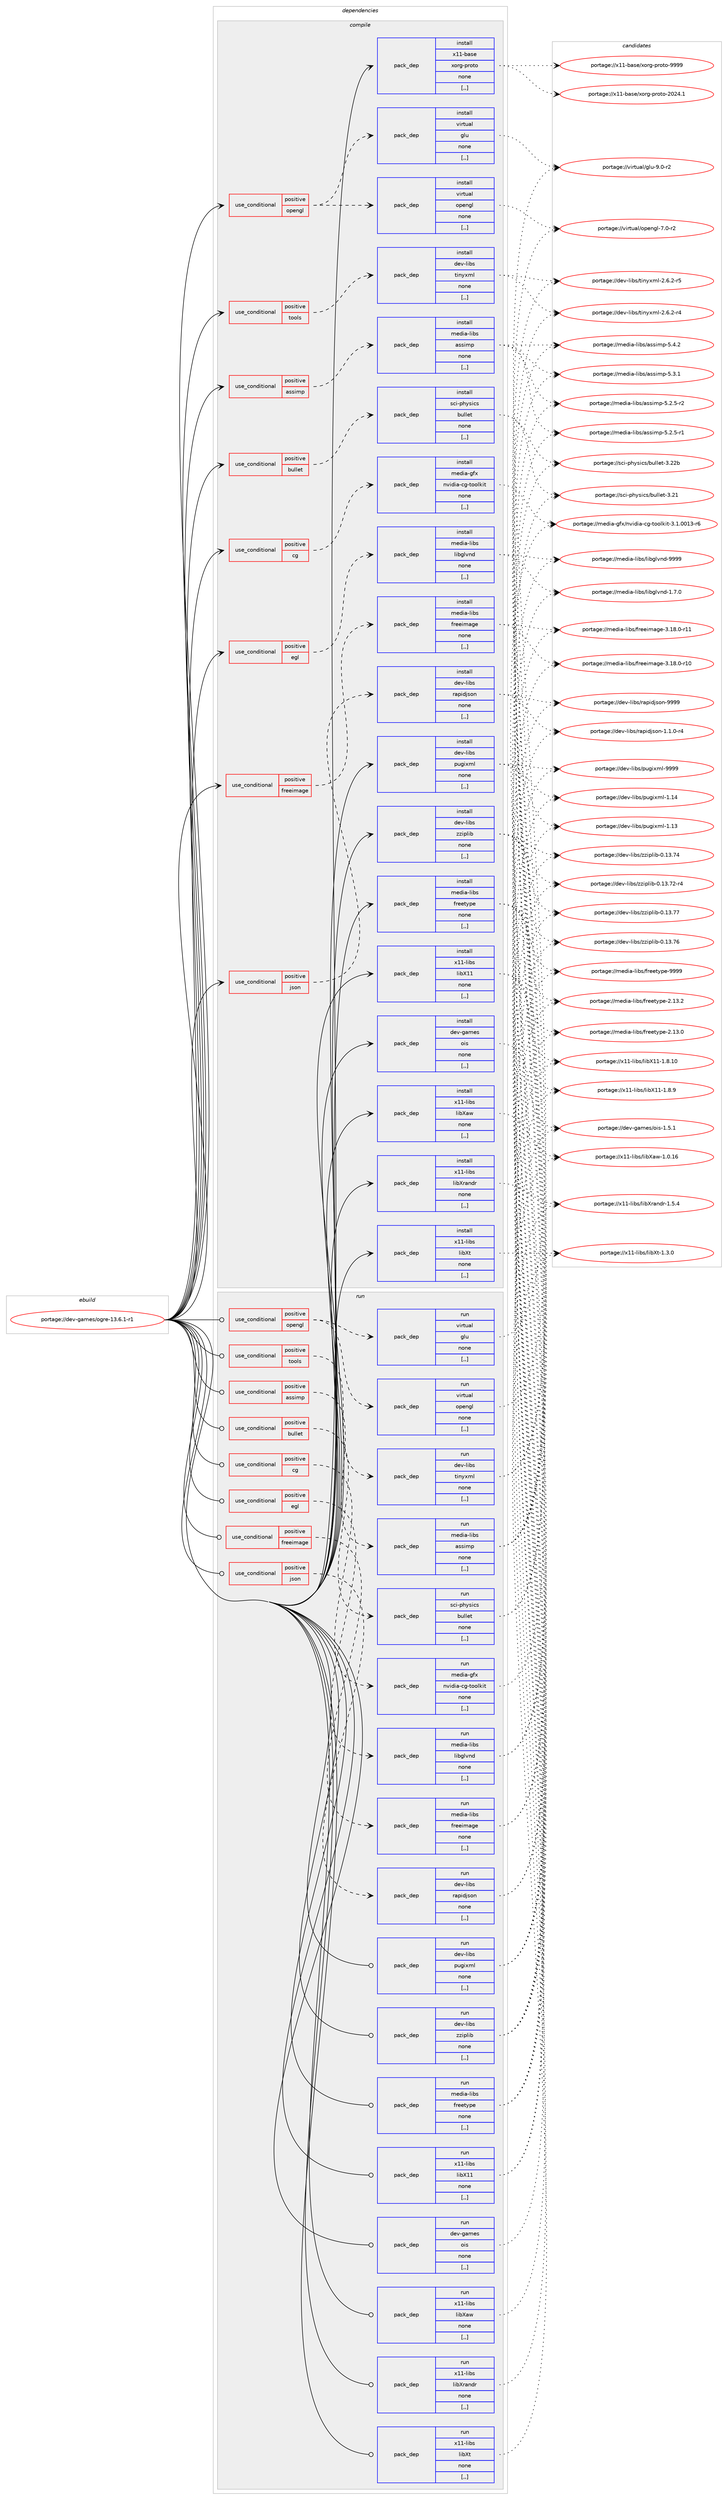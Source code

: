 digraph prolog {

# *************
# Graph options
# *************

newrank=true;
concentrate=true;
compound=true;
graph [rankdir=LR,fontname=Helvetica,fontsize=10,ranksep=1.5];#, ranksep=2.5, nodesep=0.2];
edge  [arrowhead=vee];
node  [fontname=Helvetica,fontsize=10];

# **********
# The ebuild
# **********

subgraph cluster_leftcol {
color=gray;
label=<<i>ebuild</i>>;
id [label="portage://dev-games/ogre-13.6.1-r1", color=red, width=4, href="../dev-games/ogre-13.6.1-r1.svg"];
}

# ****************
# The dependencies
# ****************

subgraph cluster_midcol {
color=gray;
label=<<i>dependencies</i>>;
subgraph cluster_compile {
fillcolor="#eeeeee";
style=filled;
label=<<i>compile</i>>;
subgraph cond19780 {
dependency75201 [label=<<TABLE BORDER="0" CELLBORDER="1" CELLSPACING="0" CELLPADDING="4"><TR><TD ROWSPAN="3" CELLPADDING="10">use_conditional</TD></TR><TR><TD>positive</TD></TR><TR><TD>assimp</TD></TR></TABLE>>, shape=none, color=red];
subgraph pack54467 {
dependency75202 [label=<<TABLE BORDER="0" CELLBORDER="1" CELLSPACING="0" CELLPADDING="4" WIDTH="220"><TR><TD ROWSPAN="6" CELLPADDING="30">pack_dep</TD></TR><TR><TD WIDTH="110">install</TD></TR><TR><TD>media-libs</TD></TR><TR><TD>assimp</TD></TR><TR><TD>none</TD></TR><TR><TD>[,,]</TD></TR></TABLE>>, shape=none, color=blue];
}
dependency75201:e -> dependency75202:w [weight=20,style="dashed",arrowhead="vee"];
}
id:e -> dependency75201:w [weight=20,style="solid",arrowhead="vee"];
subgraph cond19781 {
dependency75203 [label=<<TABLE BORDER="0" CELLBORDER="1" CELLSPACING="0" CELLPADDING="4"><TR><TD ROWSPAN="3" CELLPADDING="10">use_conditional</TD></TR><TR><TD>positive</TD></TR><TR><TD>bullet</TD></TR></TABLE>>, shape=none, color=red];
subgraph pack54468 {
dependency75204 [label=<<TABLE BORDER="0" CELLBORDER="1" CELLSPACING="0" CELLPADDING="4" WIDTH="220"><TR><TD ROWSPAN="6" CELLPADDING="30">pack_dep</TD></TR><TR><TD WIDTH="110">install</TD></TR><TR><TD>sci-physics</TD></TR><TR><TD>bullet</TD></TR><TR><TD>none</TD></TR><TR><TD>[,,]</TD></TR></TABLE>>, shape=none, color=blue];
}
dependency75203:e -> dependency75204:w [weight=20,style="dashed",arrowhead="vee"];
}
id:e -> dependency75203:w [weight=20,style="solid",arrowhead="vee"];
subgraph cond19782 {
dependency75205 [label=<<TABLE BORDER="0" CELLBORDER="1" CELLSPACING="0" CELLPADDING="4"><TR><TD ROWSPAN="3" CELLPADDING="10">use_conditional</TD></TR><TR><TD>positive</TD></TR><TR><TD>cg</TD></TR></TABLE>>, shape=none, color=red];
subgraph pack54469 {
dependency75206 [label=<<TABLE BORDER="0" CELLBORDER="1" CELLSPACING="0" CELLPADDING="4" WIDTH="220"><TR><TD ROWSPAN="6" CELLPADDING="30">pack_dep</TD></TR><TR><TD WIDTH="110">install</TD></TR><TR><TD>media-gfx</TD></TR><TR><TD>nvidia-cg-toolkit</TD></TR><TR><TD>none</TD></TR><TR><TD>[,,]</TD></TR></TABLE>>, shape=none, color=blue];
}
dependency75205:e -> dependency75206:w [weight=20,style="dashed",arrowhead="vee"];
}
id:e -> dependency75205:w [weight=20,style="solid",arrowhead="vee"];
subgraph cond19783 {
dependency75207 [label=<<TABLE BORDER="0" CELLBORDER="1" CELLSPACING="0" CELLPADDING="4"><TR><TD ROWSPAN="3" CELLPADDING="10">use_conditional</TD></TR><TR><TD>positive</TD></TR><TR><TD>egl</TD></TR></TABLE>>, shape=none, color=red];
subgraph pack54470 {
dependency75208 [label=<<TABLE BORDER="0" CELLBORDER="1" CELLSPACING="0" CELLPADDING="4" WIDTH="220"><TR><TD ROWSPAN="6" CELLPADDING="30">pack_dep</TD></TR><TR><TD WIDTH="110">install</TD></TR><TR><TD>media-libs</TD></TR><TR><TD>libglvnd</TD></TR><TR><TD>none</TD></TR><TR><TD>[,,]</TD></TR></TABLE>>, shape=none, color=blue];
}
dependency75207:e -> dependency75208:w [weight=20,style="dashed",arrowhead="vee"];
}
id:e -> dependency75207:w [weight=20,style="solid",arrowhead="vee"];
subgraph cond19784 {
dependency75209 [label=<<TABLE BORDER="0" CELLBORDER="1" CELLSPACING="0" CELLPADDING="4"><TR><TD ROWSPAN="3" CELLPADDING="10">use_conditional</TD></TR><TR><TD>positive</TD></TR><TR><TD>freeimage</TD></TR></TABLE>>, shape=none, color=red];
subgraph pack54471 {
dependency75210 [label=<<TABLE BORDER="0" CELLBORDER="1" CELLSPACING="0" CELLPADDING="4" WIDTH="220"><TR><TD ROWSPAN="6" CELLPADDING="30">pack_dep</TD></TR><TR><TD WIDTH="110">install</TD></TR><TR><TD>media-libs</TD></TR><TR><TD>freeimage</TD></TR><TR><TD>none</TD></TR><TR><TD>[,,]</TD></TR></TABLE>>, shape=none, color=blue];
}
dependency75209:e -> dependency75210:w [weight=20,style="dashed",arrowhead="vee"];
}
id:e -> dependency75209:w [weight=20,style="solid",arrowhead="vee"];
subgraph cond19785 {
dependency75211 [label=<<TABLE BORDER="0" CELLBORDER="1" CELLSPACING="0" CELLPADDING="4"><TR><TD ROWSPAN="3" CELLPADDING="10">use_conditional</TD></TR><TR><TD>positive</TD></TR><TR><TD>json</TD></TR></TABLE>>, shape=none, color=red];
subgraph pack54472 {
dependency75212 [label=<<TABLE BORDER="0" CELLBORDER="1" CELLSPACING="0" CELLPADDING="4" WIDTH="220"><TR><TD ROWSPAN="6" CELLPADDING="30">pack_dep</TD></TR><TR><TD WIDTH="110">install</TD></TR><TR><TD>dev-libs</TD></TR><TR><TD>rapidjson</TD></TR><TR><TD>none</TD></TR><TR><TD>[,,]</TD></TR></TABLE>>, shape=none, color=blue];
}
dependency75211:e -> dependency75212:w [weight=20,style="dashed",arrowhead="vee"];
}
id:e -> dependency75211:w [weight=20,style="solid",arrowhead="vee"];
subgraph cond19786 {
dependency75213 [label=<<TABLE BORDER="0" CELLBORDER="1" CELLSPACING="0" CELLPADDING="4"><TR><TD ROWSPAN="3" CELLPADDING="10">use_conditional</TD></TR><TR><TD>positive</TD></TR><TR><TD>opengl</TD></TR></TABLE>>, shape=none, color=red];
subgraph pack54473 {
dependency75214 [label=<<TABLE BORDER="0" CELLBORDER="1" CELLSPACING="0" CELLPADDING="4" WIDTH="220"><TR><TD ROWSPAN="6" CELLPADDING="30">pack_dep</TD></TR><TR><TD WIDTH="110">install</TD></TR><TR><TD>virtual</TD></TR><TR><TD>glu</TD></TR><TR><TD>none</TD></TR><TR><TD>[,,]</TD></TR></TABLE>>, shape=none, color=blue];
}
dependency75213:e -> dependency75214:w [weight=20,style="dashed",arrowhead="vee"];
subgraph pack54474 {
dependency75215 [label=<<TABLE BORDER="0" CELLBORDER="1" CELLSPACING="0" CELLPADDING="4" WIDTH="220"><TR><TD ROWSPAN="6" CELLPADDING="30">pack_dep</TD></TR><TR><TD WIDTH="110">install</TD></TR><TR><TD>virtual</TD></TR><TR><TD>opengl</TD></TR><TR><TD>none</TD></TR><TR><TD>[,,]</TD></TR></TABLE>>, shape=none, color=blue];
}
dependency75213:e -> dependency75215:w [weight=20,style="dashed",arrowhead="vee"];
}
id:e -> dependency75213:w [weight=20,style="solid",arrowhead="vee"];
subgraph cond19787 {
dependency75216 [label=<<TABLE BORDER="0" CELLBORDER="1" CELLSPACING="0" CELLPADDING="4"><TR><TD ROWSPAN="3" CELLPADDING="10">use_conditional</TD></TR><TR><TD>positive</TD></TR><TR><TD>tools</TD></TR></TABLE>>, shape=none, color=red];
subgraph pack54475 {
dependency75217 [label=<<TABLE BORDER="0" CELLBORDER="1" CELLSPACING="0" CELLPADDING="4" WIDTH="220"><TR><TD ROWSPAN="6" CELLPADDING="30">pack_dep</TD></TR><TR><TD WIDTH="110">install</TD></TR><TR><TD>dev-libs</TD></TR><TR><TD>tinyxml</TD></TR><TR><TD>none</TD></TR><TR><TD>[,,]</TD></TR></TABLE>>, shape=none, color=blue];
}
dependency75216:e -> dependency75217:w [weight=20,style="dashed",arrowhead="vee"];
}
id:e -> dependency75216:w [weight=20,style="solid",arrowhead="vee"];
subgraph pack54476 {
dependency75218 [label=<<TABLE BORDER="0" CELLBORDER="1" CELLSPACING="0" CELLPADDING="4" WIDTH="220"><TR><TD ROWSPAN="6" CELLPADDING="30">pack_dep</TD></TR><TR><TD WIDTH="110">install</TD></TR><TR><TD>dev-games</TD></TR><TR><TD>ois</TD></TR><TR><TD>none</TD></TR><TR><TD>[,,]</TD></TR></TABLE>>, shape=none, color=blue];
}
id:e -> dependency75218:w [weight=20,style="solid",arrowhead="vee"];
subgraph pack54477 {
dependency75219 [label=<<TABLE BORDER="0" CELLBORDER="1" CELLSPACING="0" CELLPADDING="4" WIDTH="220"><TR><TD ROWSPAN="6" CELLPADDING="30">pack_dep</TD></TR><TR><TD WIDTH="110">install</TD></TR><TR><TD>dev-libs</TD></TR><TR><TD>pugixml</TD></TR><TR><TD>none</TD></TR><TR><TD>[,,]</TD></TR></TABLE>>, shape=none, color=blue];
}
id:e -> dependency75219:w [weight=20,style="solid",arrowhead="vee"];
subgraph pack54478 {
dependency75220 [label=<<TABLE BORDER="0" CELLBORDER="1" CELLSPACING="0" CELLPADDING="4" WIDTH="220"><TR><TD ROWSPAN="6" CELLPADDING="30">pack_dep</TD></TR><TR><TD WIDTH="110">install</TD></TR><TR><TD>dev-libs</TD></TR><TR><TD>zziplib</TD></TR><TR><TD>none</TD></TR><TR><TD>[,,]</TD></TR></TABLE>>, shape=none, color=blue];
}
id:e -> dependency75220:w [weight=20,style="solid",arrowhead="vee"];
subgraph pack54479 {
dependency75221 [label=<<TABLE BORDER="0" CELLBORDER="1" CELLSPACING="0" CELLPADDING="4" WIDTH="220"><TR><TD ROWSPAN="6" CELLPADDING="30">pack_dep</TD></TR><TR><TD WIDTH="110">install</TD></TR><TR><TD>media-libs</TD></TR><TR><TD>freetype</TD></TR><TR><TD>none</TD></TR><TR><TD>[,,]</TD></TR></TABLE>>, shape=none, color=blue];
}
id:e -> dependency75221:w [weight=20,style="solid",arrowhead="vee"];
subgraph pack54480 {
dependency75222 [label=<<TABLE BORDER="0" CELLBORDER="1" CELLSPACING="0" CELLPADDING="4" WIDTH="220"><TR><TD ROWSPAN="6" CELLPADDING="30">pack_dep</TD></TR><TR><TD WIDTH="110">install</TD></TR><TR><TD>x11-base</TD></TR><TR><TD>xorg-proto</TD></TR><TR><TD>none</TD></TR><TR><TD>[,,]</TD></TR></TABLE>>, shape=none, color=blue];
}
id:e -> dependency75222:w [weight=20,style="solid",arrowhead="vee"];
subgraph pack54481 {
dependency75223 [label=<<TABLE BORDER="0" CELLBORDER="1" CELLSPACING="0" CELLPADDING="4" WIDTH="220"><TR><TD ROWSPAN="6" CELLPADDING="30">pack_dep</TD></TR><TR><TD WIDTH="110">install</TD></TR><TR><TD>x11-libs</TD></TR><TR><TD>libX11</TD></TR><TR><TD>none</TD></TR><TR><TD>[,,]</TD></TR></TABLE>>, shape=none, color=blue];
}
id:e -> dependency75223:w [weight=20,style="solid",arrowhead="vee"];
subgraph pack54482 {
dependency75224 [label=<<TABLE BORDER="0" CELLBORDER="1" CELLSPACING="0" CELLPADDING="4" WIDTH="220"><TR><TD ROWSPAN="6" CELLPADDING="30">pack_dep</TD></TR><TR><TD WIDTH="110">install</TD></TR><TR><TD>x11-libs</TD></TR><TR><TD>libXaw</TD></TR><TR><TD>none</TD></TR><TR><TD>[,,]</TD></TR></TABLE>>, shape=none, color=blue];
}
id:e -> dependency75224:w [weight=20,style="solid",arrowhead="vee"];
subgraph pack54483 {
dependency75225 [label=<<TABLE BORDER="0" CELLBORDER="1" CELLSPACING="0" CELLPADDING="4" WIDTH="220"><TR><TD ROWSPAN="6" CELLPADDING="30">pack_dep</TD></TR><TR><TD WIDTH="110">install</TD></TR><TR><TD>x11-libs</TD></TR><TR><TD>libXrandr</TD></TR><TR><TD>none</TD></TR><TR><TD>[,,]</TD></TR></TABLE>>, shape=none, color=blue];
}
id:e -> dependency75225:w [weight=20,style="solid",arrowhead="vee"];
subgraph pack54484 {
dependency75226 [label=<<TABLE BORDER="0" CELLBORDER="1" CELLSPACING="0" CELLPADDING="4" WIDTH="220"><TR><TD ROWSPAN="6" CELLPADDING="30">pack_dep</TD></TR><TR><TD WIDTH="110">install</TD></TR><TR><TD>x11-libs</TD></TR><TR><TD>libXt</TD></TR><TR><TD>none</TD></TR><TR><TD>[,,]</TD></TR></TABLE>>, shape=none, color=blue];
}
id:e -> dependency75226:w [weight=20,style="solid",arrowhead="vee"];
}
subgraph cluster_compileandrun {
fillcolor="#eeeeee";
style=filled;
label=<<i>compile and run</i>>;
}
subgraph cluster_run {
fillcolor="#eeeeee";
style=filled;
label=<<i>run</i>>;
subgraph cond19788 {
dependency75227 [label=<<TABLE BORDER="0" CELLBORDER="1" CELLSPACING="0" CELLPADDING="4"><TR><TD ROWSPAN="3" CELLPADDING="10">use_conditional</TD></TR><TR><TD>positive</TD></TR><TR><TD>assimp</TD></TR></TABLE>>, shape=none, color=red];
subgraph pack54485 {
dependency75228 [label=<<TABLE BORDER="0" CELLBORDER="1" CELLSPACING="0" CELLPADDING="4" WIDTH="220"><TR><TD ROWSPAN="6" CELLPADDING="30">pack_dep</TD></TR><TR><TD WIDTH="110">run</TD></TR><TR><TD>media-libs</TD></TR><TR><TD>assimp</TD></TR><TR><TD>none</TD></TR><TR><TD>[,,]</TD></TR></TABLE>>, shape=none, color=blue];
}
dependency75227:e -> dependency75228:w [weight=20,style="dashed",arrowhead="vee"];
}
id:e -> dependency75227:w [weight=20,style="solid",arrowhead="odot"];
subgraph cond19789 {
dependency75229 [label=<<TABLE BORDER="0" CELLBORDER="1" CELLSPACING="0" CELLPADDING="4"><TR><TD ROWSPAN="3" CELLPADDING="10">use_conditional</TD></TR><TR><TD>positive</TD></TR><TR><TD>bullet</TD></TR></TABLE>>, shape=none, color=red];
subgraph pack54486 {
dependency75230 [label=<<TABLE BORDER="0" CELLBORDER="1" CELLSPACING="0" CELLPADDING="4" WIDTH="220"><TR><TD ROWSPAN="6" CELLPADDING="30">pack_dep</TD></TR><TR><TD WIDTH="110">run</TD></TR><TR><TD>sci-physics</TD></TR><TR><TD>bullet</TD></TR><TR><TD>none</TD></TR><TR><TD>[,,]</TD></TR></TABLE>>, shape=none, color=blue];
}
dependency75229:e -> dependency75230:w [weight=20,style="dashed",arrowhead="vee"];
}
id:e -> dependency75229:w [weight=20,style="solid",arrowhead="odot"];
subgraph cond19790 {
dependency75231 [label=<<TABLE BORDER="0" CELLBORDER="1" CELLSPACING="0" CELLPADDING="4"><TR><TD ROWSPAN="3" CELLPADDING="10">use_conditional</TD></TR><TR><TD>positive</TD></TR><TR><TD>cg</TD></TR></TABLE>>, shape=none, color=red];
subgraph pack54487 {
dependency75232 [label=<<TABLE BORDER="0" CELLBORDER="1" CELLSPACING="0" CELLPADDING="4" WIDTH="220"><TR><TD ROWSPAN="6" CELLPADDING="30">pack_dep</TD></TR><TR><TD WIDTH="110">run</TD></TR><TR><TD>media-gfx</TD></TR><TR><TD>nvidia-cg-toolkit</TD></TR><TR><TD>none</TD></TR><TR><TD>[,,]</TD></TR></TABLE>>, shape=none, color=blue];
}
dependency75231:e -> dependency75232:w [weight=20,style="dashed",arrowhead="vee"];
}
id:e -> dependency75231:w [weight=20,style="solid",arrowhead="odot"];
subgraph cond19791 {
dependency75233 [label=<<TABLE BORDER="0" CELLBORDER="1" CELLSPACING="0" CELLPADDING="4"><TR><TD ROWSPAN="3" CELLPADDING="10">use_conditional</TD></TR><TR><TD>positive</TD></TR><TR><TD>egl</TD></TR></TABLE>>, shape=none, color=red];
subgraph pack54488 {
dependency75234 [label=<<TABLE BORDER="0" CELLBORDER="1" CELLSPACING="0" CELLPADDING="4" WIDTH="220"><TR><TD ROWSPAN="6" CELLPADDING="30">pack_dep</TD></TR><TR><TD WIDTH="110">run</TD></TR><TR><TD>media-libs</TD></TR><TR><TD>libglvnd</TD></TR><TR><TD>none</TD></TR><TR><TD>[,,]</TD></TR></TABLE>>, shape=none, color=blue];
}
dependency75233:e -> dependency75234:w [weight=20,style="dashed",arrowhead="vee"];
}
id:e -> dependency75233:w [weight=20,style="solid",arrowhead="odot"];
subgraph cond19792 {
dependency75235 [label=<<TABLE BORDER="0" CELLBORDER="1" CELLSPACING="0" CELLPADDING="4"><TR><TD ROWSPAN="3" CELLPADDING="10">use_conditional</TD></TR><TR><TD>positive</TD></TR><TR><TD>freeimage</TD></TR></TABLE>>, shape=none, color=red];
subgraph pack54489 {
dependency75236 [label=<<TABLE BORDER="0" CELLBORDER="1" CELLSPACING="0" CELLPADDING="4" WIDTH="220"><TR><TD ROWSPAN="6" CELLPADDING="30">pack_dep</TD></TR><TR><TD WIDTH="110">run</TD></TR><TR><TD>media-libs</TD></TR><TR><TD>freeimage</TD></TR><TR><TD>none</TD></TR><TR><TD>[,,]</TD></TR></TABLE>>, shape=none, color=blue];
}
dependency75235:e -> dependency75236:w [weight=20,style="dashed",arrowhead="vee"];
}
id:e -> dependency75235:w [weight=20,style="solid",arrowhead="odot"];
subgraph cond19793 {
dependency75237 [label=<<TABLE BORDER="0" CELLBORDER="1" CELLSPACING="0" CELLPADDING="4"><TR><TD ROWSPAN="3" CELLPADDING="10">use_conditional</TD></TR><TR><TD>positive</TD></TR><TR><TD>json</TD></TR></TABLE>>, shape=none, color=red];
subgraph pack54490 {
dependency75238 [label=<<TABLE BORDER="0" CELLBORDER="1" CELLSPACING="0" CELLPADDING="4" WIDTH="220"><TR><TD ROWSPAN="6" CELLPADDING="30">pack_dep</TD></TR><TR><TD WIDTH="110">run</TD></TR><TR><TD>dev-libs</TD></TR><TR><TD>rapidjson</TD></TR><TR><TD>none</TD></TR><TR><TD>[,,]</TD></TR></TABLE>>, shape=none, color=blue];
}
dependency75237:e -> dependency75238:w [weight=20,style="dashed",arrowhead="vee"];
}
id:e -> dependency75237:w [weight=20,style="solid",arrowhead="odot"];
subgraph cond19794 {
dependency75239 [label=<<TABLE BORDER="0" CELLBORDER="1" CELLSPACING="0" CELLPADDING="4"><TR><TD ROWSPAN="3" CELLPADDING="10">use_conditional</TD></TR><TR><TD>positive</TD></TR><TR><TD>opengl</TD></TR></TABLE>>, shape=none, color=red];
subgraph pack54491 {
dependency75240 [label=<<TABLE BORDER="0" CELLBORDER="1" CELLSPACING="0" CELLPADDING="4" WIDTH="220"><TR><TD ROWSPAN="6" CELLPADDING="30">pack_dep</TD></TR><TR><TD WIDTH="110">run</TD></TR><TR><TD>virtual</TD></TR><TR><TD>glu</TD></TR><TR><TD>none</TD></TR><TR><TD>[,,]</TD></TR></TABLE>>, shape=none, color=blue];
}
dependency75239:e -> dependency75240:w [weight=20,style="dashed",arrowhead="vee"];
subgraph pack54492 {
dependency75241 [label=<<TABLE BORDER="0" CELLBORDER="1" CELLSPACING="0" CELLPADDING="4" WIDTH="220"><TR><TD ROWSPAN="6" CELLPADDING="30">pack_dep</TD></TR><TR><TD WIDTH="110">run</TD></TR><TR><TD>virtual</TD></TR><TR><TD>opengl</TD></TR><TR><TD>none</TD></TR><TR><TD>[,,]</TD></TR></TABLE>>, shape=none, color=blue];
}
dependency75239:e -> dependency75241:w [weight=20,style="dashed",arrowhead="vee"];
}
id:e -> dependency75239:w [weight=20,style="solid",arrowhead="odot"];
subgraph cond19795 {
dependency75242 [label=<<TABLE BORDER="0" CELLBORDER="1" CELLSPACING="0" CELLPADDING="4"><TR><TD ROWSPAN="3" CELLPADDING="10">use_conditional</TD></TR><TR><TD>positive</TD></TR><TR><TD>tools</TD></TR></TABLE>>, shape=none, color=red];
subgraph pack54493 {
dependency75243 [label=<<TABLE BORDER="0" CELLBORDER="1" CELLSPACING="0" CELLPADDING="4" WIDTH="220"><TR><TD ROWSPAN="6" CELLPADDING="30">pack_dep</TD></TR><TR><TD WIDTH="110">run</TD></TR><TR><TD>dev-libs</TD></TR><TR><TD>tinyxml</TD></TR><TR><TD>none</TD></TR><TR><TD>[,,]</TD></TR></TABLE>>, shape=none, color=blue];
}
dependency75242:e -> dependency75243:w [weight=20,style="dashed",arrowhead="vee"];
}
id:e -> dependency75242:w [weight=20,style="solid",arrowhead="odot"];
subgraph pack54494 {
dependency75244 [label=<<TABLE BORDER="0" CELLBORDER="1" CELLSPACING="0" CELLPADDING="4" WIDTH="220"><TR><TD ROWSPAN="6" CELLPADDING="30">pack_dep</TD></TR><TR><TD WIDTH="110">run</TD></TR><TR><TD>dev-games</TD></TR><TR><TD>ois</TD></TR><TR><TD>none</TD></TR><TR><TD>[,,]</TD></TR></TABLE>>, shape=none, color=blue];
}
id:e -> dependency75244:w [weight=20,style="solid",arrowhead="odot"];
subgraph pack54495 {
dependency75245 [label=<<TABLE BORDER="0" CELLBORDER="1" CELLSPACING="0" CELLPADDING="4" WIDTH="220"><TR><TD ROWSPAN="6" CELLPADDING="30">pack_dep</TD></TR><TR><TD WIDTH="110">run</TD></TR><TR><TD>dev-libs</TD></TR><TR><TD>pugixml</TD></TR><TR><TD>none</TD></TR><TR><TD>[,,]</TD></TR></TABLE>>, shape=none, color=blue];
}
id:e -> dependency75245:w [weight=20,style="solid",arrowhead="odot"];
subgraph pack54496 {
dependency75246 [label=<<TABLE BORDER="0" CELLBORDER="1" CELLSPACING="0" CELLPADDING="4" WIDTH="220"><TR><TD ROWSPAN="6" CELLPADDING="30">pack_dep</TD></TR><TR><TD WIDTH="110">run</TD></TR><TR><TD>dev-libs</TD></TR><TR><TD>zziplib</TD></TR><TR><TD>none</TD></TR><TR><TD>[,,]</TD></TR></TABLE>>, shape=none, color=blue];
}
id:e -> dependency75246:w [weight=20,style="solid",arrowhead="odot"];
subgraph pack54497 {
dependency75247 [label=<<TABLE BORDER="0" CELLBORDER="1" CELLSPACING="0" CELLPADDING="4" WIDTH="220"><TR><TD ROWSPAN="6" CELLPADDING="30">pack_dep</TD></TR><TR><TD WIDTH="110">run</TD></TR><TR><TD>media-libs</TD></TR><TR><TD>freetype</TD></TR><TR><TD>none</TD></TR><TR><TD>[,,]</TD></TR></TABLE>>, shape=none, color=blue];
}
id:e -> dependency75247:w [weight=20,style="solid",arrowhead="odot"];
subgraph pack54498 {
dependency75248 [label=<<TABLE BORDER="0" CELLBORDER="1" CELLSPACING="0" CELLPADDING="4" WIDTH="220"><TR><TD ROWSPAN="6" CELLPADDING="30">pack_dep</TD></TR><TR><TD WIDTH="110">run</TD></TR><TR><TD>x11-libs</TD></TR><TR><TD>libX11</TD></TR><TR><TD>none</TD></TR><TR><TD>[,,]</TD></TR></TABLE>>, shape=none, color=blue];
}
id:e -> dependency75248:w [weight=20,style="solid",arrowhead="odot"];
subgraph pack54499 {
dependency75249 [label=<<TABLE BORDER="0" CELLBORDER="1" CELLSPACING="0" CELLPADDING="4" WIDTH="220"><TR><TD ROWSPAN="6" CELLPADDING="30">pack_dep</TD></TR><TR><TD WIDTH="110">run</TD></TR><TR><TD>x11-libs</TD></TR><TR><TD>libXaw</TD></TR><TR><TD>none</TD></TR><TR><TD>[,,]</TD></TR></TABLE>>, shape=none, color=blue];
}
id:e -> dependency75249:w [weight=20,style="solid",arrowhead="odot"];
subgraph pack54500 {
dependency75250 [label=<<TABLE BORDER="0" CELLBORDER="1" CELLSPACING="0" CELLPADDING="4" WIDTH="220"><TR><TD ROWSPAN="6" CELLPADDING="30">pack_dep</TD></TR><TR><TD WIDTH="110">run</TD></TR><TR><TD>x11-libs</TD></TR><TR><TD>libXrandr</TD></TR><TR><TD>none</TD></TR><TR><TD>[,,]</TD></TR></TABLE>>, shape=none, color=blue];
}
id:e -> dependency75250:w [weight=20,style="solid",arrowhead="odot"];
subgraph pack54501 {
dependency75251 [label=<<TABLE BORDER="0" CELLBORDER="1" CELLSPACING="0" CELLPADDING="4" WIDTH="220"><TR><TD ROWSPAN="6" CELLPADDING="30">pack_dep</TD></TR><TR><TD WIDTH="110">run</TD></TR><TR><TD>x11-libs</TD></TR><TR><TD>libXt</TD></TR><TR><TD>none</TD></TR><TR><TD>[,,]</TD></TR></TABLE>>, shape=none, color=blue];
}
id:e -> dependency75251:w [weight=20,style="solid",arrowhead="odot"];
}
}

# **************
# The candidates
# **************

subgraph cluster_choices {
rank=same;
color=gray;
label=<<i>candidates</i>>;

subgraph choice54467 {
color=black;
nodesep=1;
choice1091011001059745108105981154797115115105109112455346524650 [label="portage://media-libs/assimp-5.4.2", color=red, width=4,href="../media-libs/assimp-5.4.2.svg"];
choice1091011001059745108105981154797115115105109112455346514649 [label="portage://media-libs/assimp-5.3.1", color=red, width=4,href="../media-libs/assimp-5.3.1.svg"];
choice10910110010597451081059811547971151151051091124553465046534511450 [label="portage://media-libs/assimp-5.2.5-r2", color=red, width=4,href="../media-libs/assimp-5.2.5-r2.svg"];
choice10910110010597451081059811547971151151051091124553465046534511449 [label="portage://media-libs/assimp-5.2.5-r1", color=red, width=4,href="../media-libs/assimp-5.2.5-r1.svg"];
dependency75202:e -> choice1091011001059745108105981154797115115105109112455346524650:w [style=dotted,weight="100"];
dependency75202:e -> choice1091011001059745108105981154797115115105109112455346514649:w [style=dotted,weight="100"];
dependency75202:e -> choice10910110010597451081059811547971151151051091124553465046534511450:w [style=dotted,weight="100"];
dependency75202:e -> choice10910110010597451081059811547971151151051091124553465046534511449:w [style=dotted,weight="100"];
}
subgraph choice54468 {
color=black;
nodesep=1;
choice1159910545112104121115105991154798117108108101116455146505098 [label="portage://sci-physics/bullet-3.22b", color=red, width=4,href="../sci-physics/bullet-3.22b.svg"];
choice11599105451121041211151059911547981171081081011164551465049 [label="portage://sci-physics/bullet-3.21", color=red, width=4,href="../sci-physics/bullet-3.21.svg"];
dependency75204:e -> choice1159910545112104121115105991154798117108108101116455146505098:w [style=dotted,weight="100"];
dependency75204:e -> choice11599105451121041211151059911547981171081081011164551465049:w [style=dotted,weight="100"];
}
subgraph choice54469 {
color=black;
nodesep=1;
choice109101100105974510310212047110118105100105974599103451161111111081071051164551464946484849514511454 [label="portage://media-gfx/nvidia-cg-toolkit-3.1.0013-r6", color=red, width=4,href="../media-gfx/nvidia-cg-toolkit-3.1.0013-r6.svg"];
dependency75206:e -> choice109101100105974510310212047110118105100105974599103451161111111081071051164551464946484849514511454:w [style=dotted,weight="100"];
}
subgraph choice54470 {
color=black;
nodesep=1;
choice10910110010597451081059811547108105981031081181101004557575757 [label="portage://media-libs/libglvnd-9999", color=red, width=4,href="../media-libs/libglvnd-9999.svg"];
choice1091011001059745108105981154710810598103108118110100454946554648 [label="portage://media-libs/libglvnd-1.7.0", color=red, width=4,href="../media-libs/libglvnd-1.7.0.svg"];
dependency75208:e -> choice10910110010597451081059811547108105981031081181101004557575757:w [style=dotted,weight="100"];
dependency75208:e -> choice1091011001059745108105981154710810598103108118110100454946554648:w [style=dotted,weight="100"];
}
subgraph choice54471 {
color=black;
nodesep=1;
choice109101100105974510810598115471021141011011051099710310145514649564648451144949 [label="portage://media-libs/freeimage-3.18.0-r11", color=red, width=4,href="../media-libs/freeimage-3.18.0-r11.svg"];
choice109101100105974510810598115471021141011011051099710310145514649564648451144948 [label="portage://media-libs/freeimage-3.18.0-r10", color=red, width=4,href="../media-libs/freeimage-3.18.0-r10.svg"];
dependency75210:e -> choice109101100105974510810598115471021141011011051099710310145514649564648451144949:w [style=dotted,weight="100"];
dependency75210:e -> choice109101100105974510810598115471021141011011051099710310145514649564648451144948:w [style=dotted,weight="100"];
}
subgraph choice54472 {
color=black;
nodesep=1;
choice100101118451081059811547114971121051001061151111104557575757 [label="portage://dev-libs/rapidjson-9999", color=red, width=4,href="../dev-libs/rapidjson-9999.svg"];
choice100101118451081059811547114971121051001061151111104549464946484511452 [label="portage://dev-libs/rapidjson-1.1.0-r4", color=red, width=4,href="../dev-libs/rapidjson-1.1.0-r4.svg"];
dependency75212:e -> choice100101118451081059811547114971121051001061151111104557575757:w [style=dotted,weight="100"];
dependency75212:e -> choice100101118451081059811547114971121051001061151111104549464946484511452:w [style=dotted,weight="100"];
}
subgraph choice54473 {
color=black;
nodesep=1;
choice1181051141161179710847103108117455746484511450 [label="portage://virtual/glu-9.0-r2", color=red, width=4,href="../virtual/glu-9.0-r2.svg"];
dependency75214:e -> choice1181051141161179710847103108117455746484511450:w [style=dotted,weight="100"];
}
subgraph choice54474 {
color=black;
nodesep=1;
choice1181051141161179710847111112101110103108455546484511450 [label="portage://virtual/opengl-7.0-r2", color=red, width=4,href="../virtual/opengl-7.0-r2.svg"];
dependency75215:e -> choice1181051141161179710847111112101110103108455546484511450:w [style=dotted,weight="100"];
}
subgraph choice54475 {
color=black;
nodesep=1;
choice1001011184510810598115471161051101211201091084550465446504511453 [label="portage://dev-libs/tinyxml-2.6.2-r5", color=red, width=4,href="../dev-libs/tinyxml-2.6.2-r5.svg"];
choice1001011184510810598115471161051101211201091084550465446504511452 [label="portage://dev-libs/tinyxml-2.6.2-r4", color=red, width=4,href="../dev-libs/tinyxml-2.6.2-r4.svg"];
dependency75217:e -> choice1001011184510810598115471161051101211201091084550465446504511453:w [style=dotted,weight="100"];
dependency75217:e -> choice1001011184510810598115471161051101211201091084550465446504511452:w [style=dotted,weight="100"];
}
subgraph choice54476 {
color=black;
nodesep=1;
choice100101118451039710910111547111105115454946534649 [label="portage://dev-games/ois-1.5.1", color=red, width=4,href="../dev-games/ois-1.5.1.svg"];
dependency75218:e -> choice100101118451039710910111547111105115454946534649:w [style=dotted,weight="100"];
}
subgraph choice54477 {
color=black;
nodesep=1;
choice1001011184510810598115471121171031051201091084557575757 [label="portage://dev-libs/pugixml-9999", color=red, width=4,href="../dev-libs/pugixml-9999.svg"];
choice1001011184510810598115471121171031051201091084549464952 [label="portage://dev-libs/pugixml-1.14", color=red, width=4,href="../dev-libs/pugixml-1.14.svg"];
choice1001011184510810598115471121171031051201091084549464951 [label="portage://dev-libs/pugixml-1.13", color=red, width=4,href="../dev-libs/pugixml-1.13.svg"];
dependency75219:e -> choice1001011184510810598115471121171031051201091084557575757:w [style=dotted,weight="100"];
dependency75219:e -> choice1001011184510810598115471121171031051201091084549464952:w [style=dotted,weight="100"];
dependency75219:e -> choice1001011184510810598115471121171031051201091084549464951:w [style=dotted,weight="100"];
}
subgraph choice54478 {
color=black;
nodesep=1;
choice100101118451081059811547122122105112108105984548464951465555 [label="portage://dev-libs/zziplib-0.13.77", color=red, width=4,href="../dev-libs/zziplib-0.13.77.svg"];
choice100101118451081059811547122122105112108105984548464951465554 [label="portage://dev-libs/zziplib-0.13.76", color=red, width=4,href="../dev-libs/zziplib-0.13.76.svg"];
choice100101118451081059811547122122105112108105984548464951465552 [label="portage://dev-libs/zziplib-0.13.74", color=red, width=4,href="../dev-libs/zziplib-0.13.74.svg"];
choice1001011184510810598115471221221051121081059845484649514655504511452 [label="portage://dev-libs/zziplib-0.13.72-r4", color=red, width=4,href="../dev-libs/zziplib-0.13.72-r4.svg"];
dependency75220:e -> choice100101118451081059811547122122105112108105984548464951465555:w [style=dotted,weight="100"];
dependency75220:e -> choice100101118451081059811547122122105112108105984548464951465554:w [style=dotted,weight="100"];
dependency75220:e -> choice100101118451081059811547122122105112108105984548464951465552:w [style=dotted,weight="100"];
dependency75220:e -> choice1001011184510810598115471221221051121081059845484649514655504511452:w [style=dotted,weight="100"];
}
subgraph choice54479 {
color=black;
nodesep=1;
choice109101100105974510810598115471021141011011161211121014557575757 [label="portage://media-libs/freetype-9999", color=red, width=4,href="../media-libs/freetype-9999.svg"];
choice1091011001059745108105981154710211410110111612111210145504649514650 [label="portage://media-libs/freetype-2.13.2", color=red, width=4,href="../media-libs/freetype-2.13.2.svg"];
choice1091011001059745108105981154710211410110111612111210145504649514648 [label="portage://media-libs/freetype-2.13.0", color=red, width=4,href="../media-libs/freetype-2.13.0.svg"];
dependency75221:e -> choice109101100105974510810598115471021141011011161211121014557575757:w [style=dotted,weight="100"];
dependency75221:e -> choice1091011001059745108105981154710211410110111612111210145504649514650:w [style=dotted,weight="100"];
dependency75221:e -> choice1091011001059745108105981154710211410110111612111210145504649514648:w [style=dotted,weight="100"];
}
subgraph choice54480 {
color=black;
nodesep=1;
choice120494945989711510147120111114103451121141111161114557575757 [label="portage://x11-base/xorg-proto-9999", color=red, width=4,href="../x11-base/xorg-proto-9999.svg"];
choice1204949459897115101471201111141034511211411111611145504850524649 [label="portage://x11-base/xorg-proto-2024.1", color=red, width=4,href="../x11-base/xorg-proto-2024.1.svg"];
dependency75222:e -> choice120494945989711510147120111114103451121141111161114557575757:w [style=dotted,weight="100"];
dependency75222:e -> choice1204949459897115101471201111141034511211411111611145504850524649:w [style=dotted,weight="100"];
}
subgraph choice54481 {
color=black;
nodesep=1;
choice12049494510810598115471081059888494945494656464948 [label="portage://x11-libs/libX11-1.8.10", color=red, width=4,href="../x11-libs/libX11-1.8.10.svg"];
choice120494945108105981154710810598884949454946564657 [label="portage://x11-libs/libX11-1.8.9", color=red, width=4,href="../x11-libs/libX11-1.8.9.svg"];
dependency75223:e -> choice12049494510810598115471081059888494945494656464948:w [style=dotted,weight="100"];
dependency75223:e -> choice120494945108105981154710810598884949454946564657:w [style=dotted,weight="100"];
}
subgraph choice54482 {
color=black;
nodesep=1;
choice120494945108105981154710810598889711945494648464954 [label="portage://x11-libs/libXaw-1.0.16", color=red, width=4,href="../x11-libs/libXaw-1.0.16.svg"];
dependency75224:e -> choice120494945108105981154710810598889711945494648464954:w [style=dotted,weight="100"];
}
subgraph choice54483 {
color=black;
nodesep=1;
choice1204949451081059811547108105988811497110100114454946534652 [label="portage://x11-libs/libXrandr-1.5.4", color=red, width=4,href="../x11-libs/libXrandr-1.5.4.svg"];
dependency75225:e -> choice1204949451081059811547108105988811497110100114454946534652:w [style=dotted,weight="100"];
}
subgraph choice54484 {
color=black;
nodesep=1;
choice12049494510810598115471081059888116454946514648 [label="portage://x11-libs/libXt-1.3.0", color=red, width=4,href="../x11-libs/libXt-1.3.0.svg"];
dependency75226:e -> choice12049494510810598115471081059888116454946514648:w [style=dotted,weight="100"];
}
subgraph choice54485 {
color=black;
nodesep=1;
choice1091011001059745108105981154797115115105109112455346524650 [label="portage://media-libs/assimp-5.4.2", color=red, width=4,href="../media-libs/assimp-5.4.2.svg"];
choice1091011001059745108105981154797115115105109112455346514649 [label="portage://media-libs/assimp-5.3.1", color=red, width=4,href="../media-libs/assimp-5.3.1.svg"];
choice10910110010597451081059811547971151151051091124553465046534511450 [label="portage://media-libs/assimp-5.2.5-r2", color=red, width=4,href="../media-libs/assimp-5.2.5-r2.svg"];
choice10910110010597451081059811547971151151051091124553465046534511449 [label="portage://media-libs/assimp-5.2.5-r1", color=red, width=4,href="../media-libs/assimp-5.2.5-r1.svg"];
dependency75228:e -> choice1091011001059745108105981154797115115105109112455346524650:w [style=dotted,weight="100"];
dependency75228:e -> choice1091011001059745108105981154797115115105109112455346514649:w [style=dotted,weight="100"];
dependency75228:e -> choice10910110010597451081059811547971151151051091124553465046534511450:w [style=dotted,weight="100"];
dependency75228:e -> choice10910110010597451081059811547971151151051091124553465046534511449:w [style=dotted,weight="100"];
}
subgraph choice54486 {
color=black;
nodesep=1;
choice1159910545112104121115105991154798117108108101116455146505098 [label="portage://sci-physics/bullet-3.22b", color=red, width=4,href="../sci-physics/bullet-3.22b.svg"];
choice11599105451121041211151059911547981171081081011164551465049 [label="portage://sci-physics/bullet-3.21", color=red, width=4,href="../sci-physics/bullet-3.21.svg"];
dependency75230:e -> choice1159910545112104121115105991154798117108108101116455146505098:w [style=dotted,weight="100"];
dependency75230:e -> choice11599105451121041211151059911547981171081081011164551465049:w [style=dotted,weight="100"];
}
subgraph choice54487 {
color=black;
nodesep=1;
choice109101100105974510310212047110118105100105974599103451161111111081071051164551464946484849514511454 [label="portage://media-gfx/nvidia-cg-toolkit-3.1.0013-r6", color=red, width=4,href="../media-gfx/nvidia-cg-toolkit-3.1.0013-r6.svg"];
dependency75232:e -> choice109101100105974510310212047110118105100105974599103451161111111081071051164551464946484849514511454:w [style=dotted,weight="100"];
}
subgraph choice54488 {
color=black;
nodesep=1;
choice10910110010597451081059811547108105981031081181101004557575757 [label="portage://media-libs/libglvnd-9999", color=red, width=4,href="../media-libs/libglvnd-9999.svg"];
choice1091011001059745108105981154710810598103108118110100454946554648 [label="portage://media-libs/libglvnd-1.7.0", color=red, width=4,href="../media-libs/libglvnd-1.7.0.svg"];
dependency75234:e -> choice10910110010597451081059811547108105981031081181101004557575757:w [style=dotted,weight="100"];
dependency75234:e -> choice1091011001059745108105981154710810598103108118110100454946554648:w [style=dotted,weight="100"];
}
subgraph choice54489 {
color=black;
nodesep=1;
choice109101100105974510810598115471021141011011051099710310145514649564648451144949 [label="portage://media-libs/freeimage-3.18.0-r11", color=red, width=4,href="../media-libs/freeimage-3.18.0-r11.svg"];
choice109101100105974510810598115471021141011011051099710310145514649564648451144948 [label="portage://media-libs/freeimage-3.18.0-r10", color=red, width=4,href="../media-libs/freeimage-3.18.0-r10.svg"];
dependency75236:e -> choice109101100105974510810598115471021141011011051099710310145514649564648451144949:w [style=dotted,weight="100"];
dependency75236:e -> choice109101100105974510810598115471021141011011051099710310145514649564648451144948:w [style=dotted,weight="100"];
}
subgraph choice54490 {
color=black;
nodesep=1;
choice100101118451081059811547114971121051001061151111104557575757 [label="portage://dev-libs/rapidjson-9999", color=red, width=4,href="../dev-libs/rapidjson-9999.svg"];
choice100101118451081059811547114971121051001061151111104549464946484511452 [label="portage://dev-libs/rapidjson-1.1.0-r4", color=red, width=4,href="../dev-libs/rapidjson-1.1.0-r4.svg"];
dependency75238:e -> choice100101118451081059811547114971121051001061151111104557575757:w [style=dotted,weight="100"];
dependency75238:e -> choice100101118451081059811547114971121051001061151111104549464946484511452:w [style=dotted,weight="100"];
}
subgraph choice54491 {
color=black;
nodesep=1;
choice1181051141161179710847103108117455746484511450 [label="portage://virtual/glu-9.0-r2", color=red, width=4,href="../virtual/glu-9.0-r2.svg"];
dependency75240:e -> choice1181051141161179710847103108117455746484511450:w [style=dotted,weight="100"];
}
subgraph choice54492 {
color=black;
nodesep=1;
choice1181051141161179710847111112101110103108455546484511450 [label="portage://virtual/opengl-7.0-r2", color=red, width=4,href="../virtual/opengl-7.0-r2.svg"];
dependency75241:e -> choice1181051141161179710847111112101110103108455546484511450:w [style=dotted,weight="100"];
}
subgraph choice54493 {
color=black;
nodesep=1;
choice1001011184510810598115471161051101211201091084550465446504511453 [label="portage://dev-libs/tinyxml-2.6.2-r5", color=red, width=4,href="../dev-libs/tinyxml-2.6.2-r5.svg"];
choice1001011184510810598115471161051101211201091084550465446504511452 [label="portage://dev-libs/tinyxml-2.6.2-r4", color=red, width=4,href="../dev-libs/tinyxml-2.6.2-r4.svg"];
dependency75243:e -> choice1001011184510810598115471161051101211201091084550465446504511453:w [style=dotted,weight="100"];
dependency75243:e -> choice1001011184510810598115471161051101211201091084550465446504511452:w [style=dotted,weight="100"];
}
subgraph choice54494 {
color=black;
nodesep=1;
choice100101118451039710910111547111105115454946534649 [label="portage://dev-games/ois-1.5.1", color=red, width=4,href="../dev-games/ois-1.5.1.svg"];
dependency75244:e -> choice100101118451039710910111547111105115454946534649:w [style=dotted,weight="100"];
}
subgraph choice54495 {
color=black;
nodesep=1;
choice1001011184510810598115471121171031051201091084557575757 [label="portage://dev-libs/pugixml-9999", color=red, width=4,href="../dev-libs/pugixml-9999.svg"];
choice1001011184510810598115471121171031051201091084549464952 [label="portage://dev-libs/pugixml-1.14", color=red, width=4,href="../dev-libs/pugixml-1.14.svg"];
choice1001011184510810598115471121171031051201091084549464951 [label="portage://dev-libs/pugixml-1.13", color=red, width=4,href="../dev-libs/pugixml-1.13.svg"];
dependency75245:e -> choice1001011184510810598115471121171031051201091084557575757:w [style=dotted,weight="100"];
dependency75245:e -> choice1001011184510810598115471121171031051201091084549464952:w [style=dotted,weight="100"];
dependency75245:e -> choice1001011184510810598115471121171031051201091084549464951:w [style=dotted,weight="100"];
}
subgraph choice54496 {
color=black;
nodesep=1;
choice100101118451081059811547122122105112108105984548464951465555 [label="portage://dev-libs/zziplib-0.13.77", color=red, width=4,href="../dev-libs/zziplib-0.13.77.svg"];
choice100101118451081059811547122122105112108105984548464951465554 [label="portage://dev-libs/zziplib-0.13.76", color=red, width=4,href="../dev-libs/zziplib-0.13.76.svg"];
choice100101118451081059811547122122105112108105984548464951465552 [label="portage://dev-libs/zziplib-0.13.74", color=red, width=4,href="../dev-libs/zziplib-0.13.74.svg"];
choice1001011184510810598115471221221051121081059845484649514655504511452 [label="portage://dev-libs/zziplib-0.13.72-r4", color=red, width=4,href="../dev-libs/zziplib-0.13.72-r4.svg"];
dependency75246:e -> choice100101118451081059811547122122105112108105984548464951465555:w [style=dotted,weight="100"];
dependency75246:e -> choice100101118451081059811547122122105112108105984548464951465554:w [style=dotted,weight="100"];
dependency75246:e -> choice100101118451081059811547122122105112108105984548464951465552:w [style=dotted,weight="100"];
dependency75246:e -> choice1001011184510810598115471221221051121081059845484649514655504511452:w [style=dotted,weight="100"];
}
subgraph choice54497 {
color=black;
nodesep=1;
choice109101100105974510810598115471021141011011161211121014557575757 [label="portage://media-libs/freetype-9999", color=red, width=4,href="../media-libs/freetype-9999.svg"];
choice1091011001059745108105981154710211410110111612111210145504649514650 [label="portage://media-libs/freetype-2.13.2", color=red, width=4,href="../media-libs/freetype-2.13.2.svg"];
choice1091011001059745108105981154710211410110111612111210145504649514648 [label="portage://media-libs/freetype-2.13.0", color=red, width=4,href="../media-libs/freetype-2.13.0.svg"];
dependency75247:e -> choice109101100105974510810598115471021141011011161211121014557575757:w [style=dotted,weight="100"];
dependency75247:e -> choice1091011001059745108105981154710211410110111612111210145504649514650:w [style=dotted,weight="100"];
dependency75247:e -> choice1091011001059745108105981154710211410110111612111210145504649514648:w [style=dotted,weight="100"];
}
subgraph choice54498 {
color=black;
nodesep=1;
choice12049494510810598115471081059888494945494656464948 [label="portage://x11-libs/libX11-1.8.10", color=red, width=4,href="../x11-libs/libX11-1.8.10.svg"];
choice120494945108105981154710810598884949454946564657 [label="portage://x11-libs/libX11-1.8.9", color=red, width=4,href="../x11-libs/libX11-1.8.9.svg"];
dependency75248:e -> choice12049494510810598115471081059888494945494656464948:w [style=dotted,weight="100"];
dependency75248:e -> choice120494945108105981154710810598884949454946564657:w [style=dotted,weight="100"];
}
subgraph choice54499 {
color=black;
nodesep=1;
choice120494945108105981154710810598889711945494648464954 [label="portage://x11-libs/libXaw-1.0.16", color=red, width=4,href="../x11-libs/libXaw-1.0.16.svg"];
dependency75249:e -> choice120494945108105981154710810598889711945494648464954:w [style=dotted,weight="100"];
}
subgraph choice54500 {
color=black;
nodesep=1;
choice1204949451081059811547108105988811497110100114454946534652 [label="portage://x11-libs/libXrandr-1.5.4", color=red, width=4,href="../x11-libs/libXrandr-1.5.4.svg"];
dependency75250:e -> choice1204949451081059811547108105988811497110100114454946534652:w [style=dotted,weight="100"];
}
subgraph choice54501 {
color=black;
nodesep=1;
choice12049494510810598115471081059888116454946514648 [label="portage://x11-libs/libXt-1.3.0", color=red, width=4,href="../x11-libs/libXt-1.3.0.svg"];
dependency75251:e -> choice12049494510810598115471081059888116454946514648:w [style=dotted,weight="100"];
}
}

}
